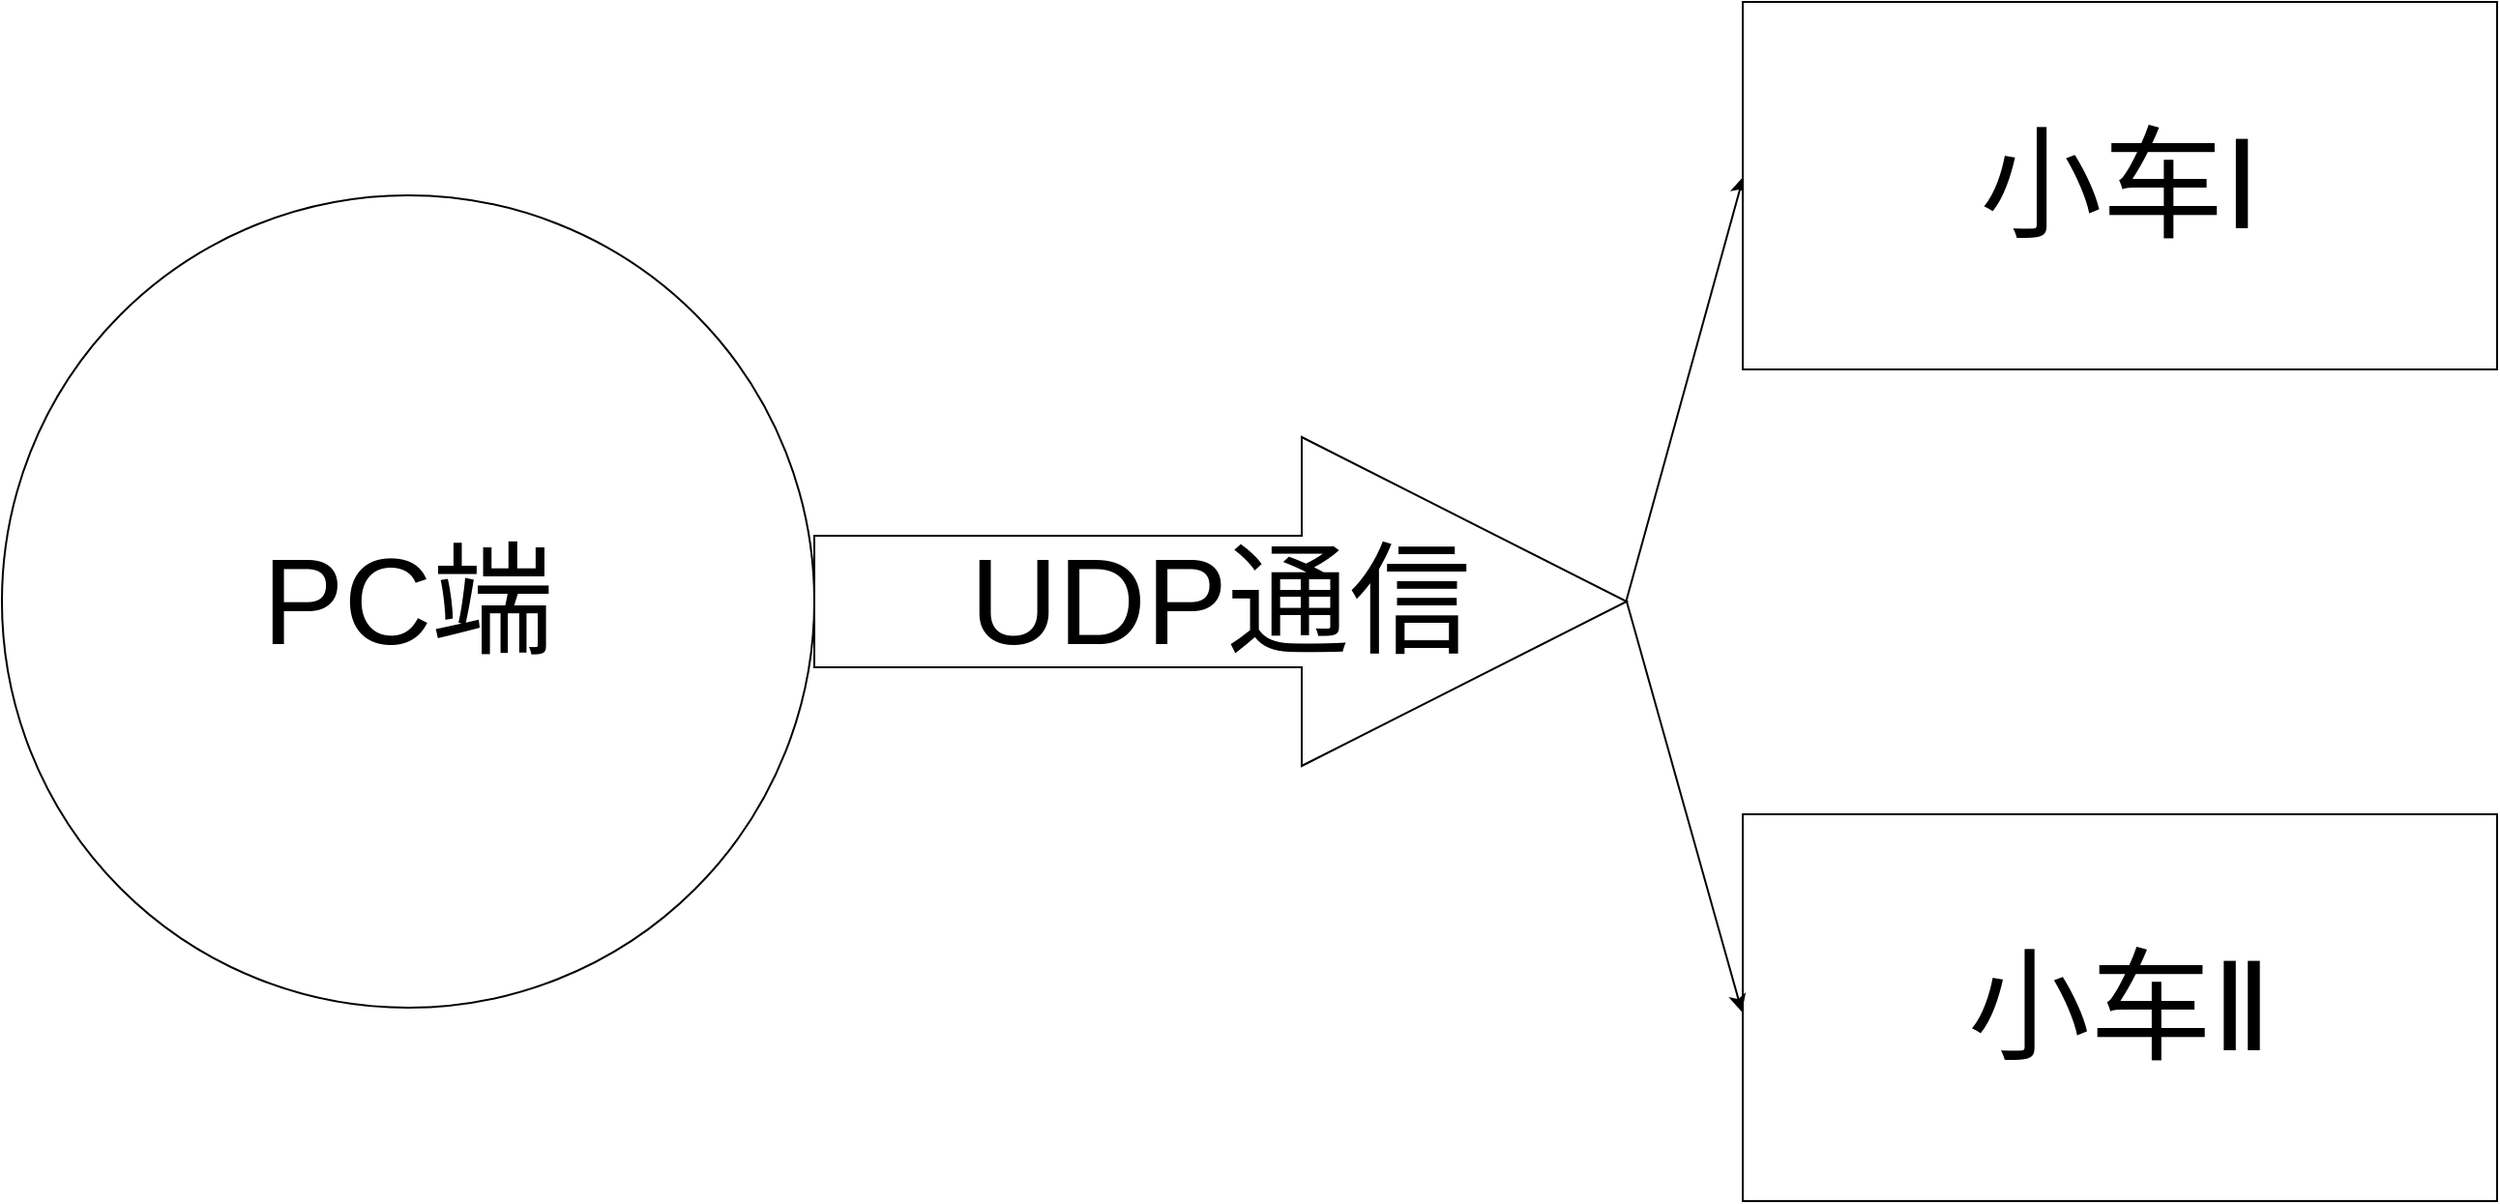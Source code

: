 <mxfile>
    <diagram id="yziZSB1KoI2GvSPsbhYu" name="Page-1">
        <mxGraphModel dx="990" dy="575" grid="1" gridSize="10" guides="1" tooltips="1" connect="0" arrows="1" fold="1" page="1" pageScale="1" pageWidth="827" pageHeight="1169" math="0" shadow="0">
            <root>
                <mxCell id="0"/>
                <mxCell id="1" parent="0"/>
                <mxCell id="11" value="PC端" style="ellipse;whiteSpace=wrap;html=1;aspect=fixed;fontSize=63;" parent="1" vertex="1">
                    <mxGeometry x="520" y="350" width="420" height="420" as="geometry"/>
                </mxCell>
                <mxCell id="19" value="" style="edgeStyle=none;html=1;entryX=0.001;entryY=0.475;entryDx=0;entryDy=0;entryPerimeter=0;exitX=0.999;exitY=0.502;exitDx=0;exitDy=0;exitPerimeter=0;" edge="1" parent="1" source="12" target="14">
                    <mxGeometry relative="1" as="geometry">
                        <mxPoint x="1380" y="430" as="targetPoint"/>
                    </mxGeometry>
                </mxCell>
                <mxCell id="12" value="UDP通信" style="shape=singleArrow;whiteSpace=wrap;html=1;arrowWidth=0.4;arrowSize=0.4;fontSize=63;" parent="1" vertex="1">
                    <mxGeometry x="940" y="475" width="420" height="170" as="geometry"/>
                </mxCell>
                <mxCell id="14" value="小车Ⅰ" style="whiteSpace=wrap;html=1;fontSize=63;" parent="1" vertex="1">
                    <mxGeometry x="1420" y="250" width="390" height="190" as="geometry"/>
                </mxCell>
                <mxCell id="16" value="小车Ⅱ" style="whiteSpace=wrap;html=1;fontSize=63;rotation=0;" parent="1" vertex="1">
                    <mxGeometry x="1420" y="670" width="390" height="200" as="geometry"/>
                </mxCell>
                <mxCell id="21" value="" style="edgeStyle=none;html=1;entryX=-0.001;entryY=0.511;entryDx=0;entryDy=0;entryPerimeter=0;exitX=1;exitY=0.5;exitDx=0;exitDy=0;exitPerimeter=0;" edge="1" parent="1" source="12" target="16">
                    <mxGeometry relative="1" as="geometry">
                        <mxPoint x="1460" y="540" as="sourcePoint"/>
                        <mxPoint x="1520.81" y="319.91" as="targetPoint"/>
                    </mxGeometry>
                </mxCell>
            </root>
        </mxGraphModel>
    </diagram>
</mxfile>